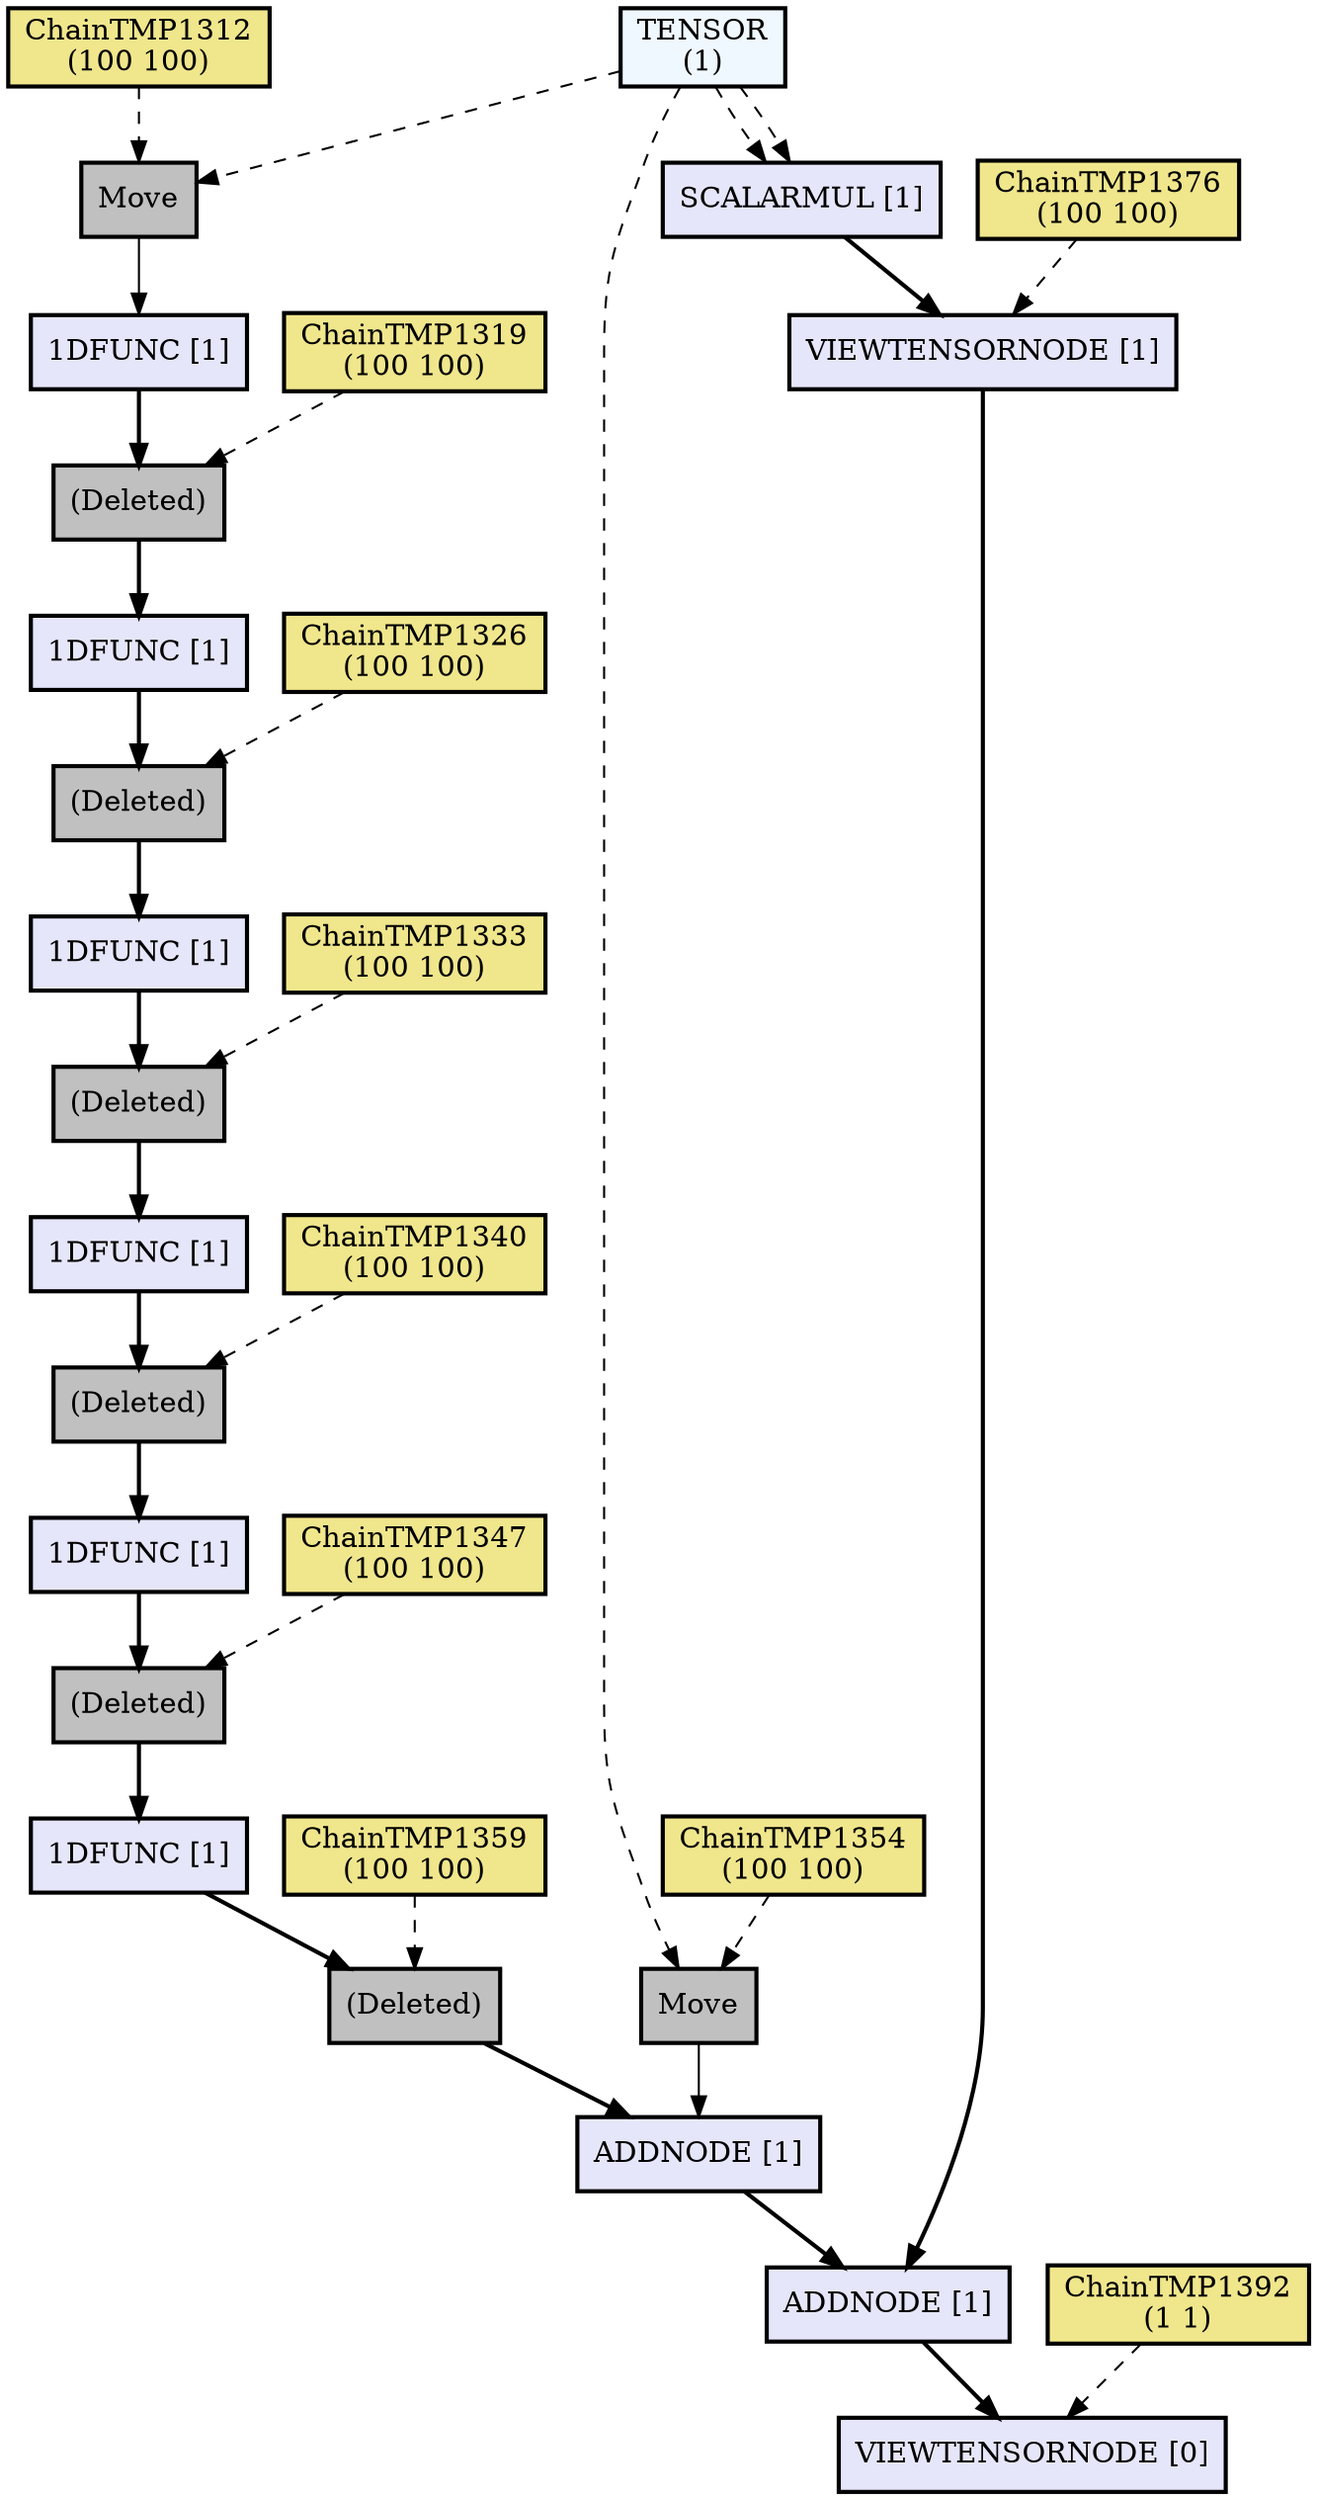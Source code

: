 digraph computation_node {
  node[shape="box" style="filled" color="black" penwidth="2"];
  TENSOR [label = "TENSOR
(100 100)" fillcolor="#f0f8ff" style="filled, solid"];
  ChainTMP1312 [label = "ChainTMP1312
(100 100)" fillcolor="#f0e68c" style="filled, solid"];
  NODE1462 [label = "Move" fillcolor="gray" style="filled, solid"];
  NODE1461 [label = "1DFUNC [1]" fillcolor="#e6e6fa" style="filled, solid"];
  ChainTMP1319 [label = "ChainTMP1319
(100 100)" fillcolor="#f0e68c" style="filled, solid"];
  NODE1459 [label = "(Deleted)" fillcolor="gray" style="filled, solid"];
  NODE1458 [label = "1DFUNC [1]" fillcolor="#e6e6fa" style="filled, solid"];
  ChainTMP1326 [label = "ChainTMP1326
(100 100)" fillcolor="#f0e68c" style="filled, solid"];
  NODE1456 [label = "(Deleted)" fillcolor="gray" style="filled, solid"];
  NODE1455 [label = "1DFUNC [1]" fillcolor="#e6e6fa" style="filled, solid"];
  ChainTMP1333 [label = "ChainTMP1333
(100 100)" fillcolor="#f0e68c" style="filled, solid"];
  NODE1453 [label = "(Deleted)" fillcolor="gray" style="filled, solid"];
  NODE1452 [label = "1DFUNC [1]" fillcolor="#e6e6fa" style="filled, solid"];
  ChainTMP1340 [label = "ChainTMP1340
(100 100)" fillcolor="#f0e68c" style="filled, solid"];
  NODE1450 [label = "(Deleted)" fillcolor="gray" style="filled, solid"];
  NODE1449 [label = "1DFUNC [1]" fillcolor="#e6e6fa" style="filled, solid"];
  ChainTMP1347 [label = "ChainTMP1347
(100 100)" fillcolor="#f0e68c" style="filled, solid"];
  NODE1447 [label = "(Deleted)" fillcolor="gray" style="filled, solid"];
  NODE1446 [label = "1DFUNC [1]" fillcolor="#e6e6fa" style="filled, solid"];
  ChainTMP1359 [label = "ChainTMP1359
(100 100)" fillcolor="#f0e68c" style="filled, solid"];
  NODE1444 [label = "(Deleted)" fillcolor="gray" style="filled, solid"];
  TENSOR [label = "TENSOR
(100 100)" fillcolor="#f0f8ff" style="filled, solid"];
  ChainTMP1354 [label = "ChainTMP1354
(100 100)" fillcolor="#f0e68c" style="filled, solid"];
  NODE1441 [label = "Move" fillcolor="gray" style="filled, solid"];
  NODE1440 [label = "ADDNODE [1]" fillcolor="#e6e6fa" style="filled, solid"];
  TENSOR [label = "TENSOR
(1 1)" fillcolor="#f0f8ff" style="filled, solid"];
  TENSOR [label = "TENSOR
(1)" fillcolor="#f0f8ff" style="filled, solid"];
  NODE1437 [label = "SCALARMUL [1]" fillcolor="#e6e6fa" style="filled, solid"];
  ChainTMP1376 [label = "ChainTMP1376
(100 100)" fillcolor="#f0e68c" style="filled, solid"];
  NODE1435 [label = "VIEWTENSORNODE [1]" fillcolor="#e6e6fa" style="filled, solid"];
  NODE1434 [label = "ADDNODE [1]" fillcolor="#e6e6fa" style="filled, solid"];
  ChainTMP1392 [label = "ChainTMP1392
(1 1)" fillcolor="#f0e68c" style="filled, solid"];
  NODE1432 [label = "VIEWTENSORNODE [0]" fillcolor="#e6e6fa" style="filled, solid"];
  ChainTMP1392 -> NODE1432[style="dashed"];
  NODE1434 -> NODE1432[penwidth="2"];
  NODE1435 -> NODE1434[penwidth="2"];
  ChainTMP1376 -> NODE1435[style="dashed"];
  NODE1437 -> NODE1435[penwidth="2"];
  TENSOR -> NODE1437[style="dashed"];
  TENSOR -> NODE1437[style="dashed"];
  NODE1440 -> NODE1434[penwidth="2"];
  NODE1441 -> NODE1440[weight=10];
  ChainTMP1354 -> NODE1441[style="dashed"];
  TENSOR -> NODE1441[style="dashed"];
  NODE1444 -> NODE1440[penwidth="2"];
  ChainTMP1359 -> NODE1444[style="dashed"];
  NODE1446 -> NODE1444[penwidth="2"];
  NODE1447 -> NODE1446[penwidth="2"];
  ChainTMP1347 -> NODE1447[style="dashed"];
  NODE1449 -> NODE1447[penwidth="2"];
  NODE1450 -> NODE1449[penwidth="2"];
  ChainTMP1340 -> NODE1450[style="dashed"];
  NODE1452 -> NODE1450[penwidth="2"];
  NODE1453 -> NODE1452[penwidth="2"];
  ChainTMP1333 -> NODE1453[style="dashed"];
  NODE1455 -> NODE1453[penwidth="2"];
  NODE1456 -> NODE1455[penwidth="2"];
  ChainTMP1326 -> NODE1456[style="dashed"];
  NODE1458 -> NODE1456[penwidth="2"];
  NODE1459 -> NODE1458[penwidth="2"];
  ChainTMP1319 -> NODE1459[style="dashed"];
  NODE1461 -> NODE1459[penwidth="2"];
  NODE1462 -> NODE1461[weight=10];
  ChainTMP1312 -> NODE1462[style="dashed"];
  TENSOR -> NODE1462[style="dashed"];
}
